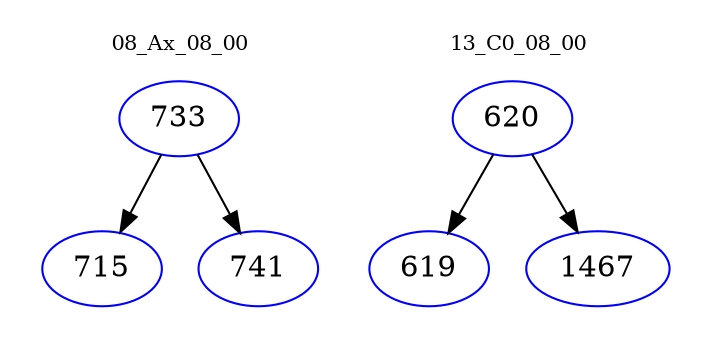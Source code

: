 digraph{
subgraph cluster_0 {
color = white
label = "08_Ax_08_00";
fontsize=10;
T0_733 [label="733", color="blue"]
T0_733 -> T0_715 [color="black"]
T0_715 [label="715", color="blue"]
T0_733 -> T0_741 [color="black"]
T0_741 [label="741", color="blue"]
}
subgraph cluster_1 {
color = white
label = "13_C0_08_00";
fontsize=10;
T1_620 [label="620", color="blue"]
T1_620 -> T1_619 [color="black"]
T1_619 [label="619", color="blue"]
T1_620 -> T1_1467 [color="black"]
T1_1467 [label="1467", color="blue"]
}
}
